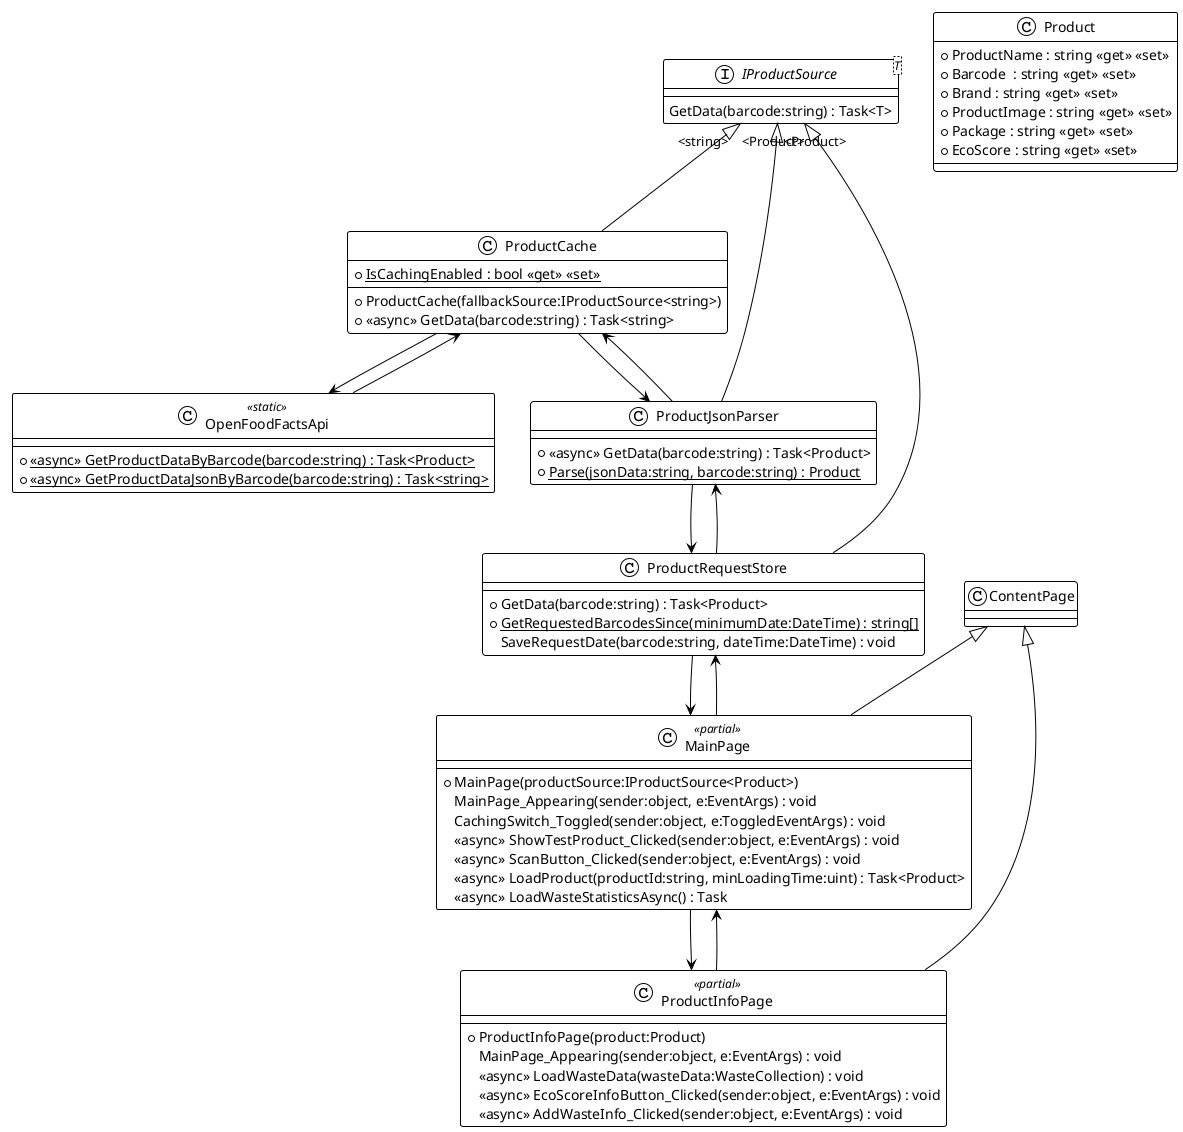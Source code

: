﻿@startuml
!theme plain

interface IProductSource<T> {
    GetData(barcode:string) : Task<T>
}

class Product
{

    + ProductName : string <<get>> <<set>>
    + Barcode  : string <<get>> <<set>>
    + Brand : string <<get>> <<set>>
    + ProductImage : string <<get>> <<set>>
    + Package : string <<get>> <<set>>
    + EcoScore : string <<get>> <<set>>
}



class OpenFoodFactsApi <<static>> {
    + {static} <<async>> GetProductDataByBarcode(barcode:string) : Task<Product>
    + {static} <<async>> GetProductDataJsonByBarcode(barcode:string) : Task<string>
}


class ProductCache {
    + {static} IsCachingEnabled : bool <<get>> <<set>>
    + ProductCache(fallbackSource:IProductSource<string>)
    + <<async>> GetData(barcode:string) : Task<string>
}



OpenFoodFactsApi --> ProductCache
ProductCache --> OpenFoodFactsApi

class ProductJsonParser {
    + <<async>> GetData(barcode:string) : Task<Product>
    + {static} Parse(jsonData:string, barcode:string) : Product
}

ProductCache --> ProductJsonParser
ProductJsonParser --> ProductCache

class ProductRequestStore {
    + GetData(barcode:string) : Task<Product>
    + {static} GetRequestedBarcodesSince(minimumDate:DateTime) : string[]
    SaveRequestDate(barcode:string, dateTime:DateTime) : void
}

"IProductSource" "<string>" <|-- ProductCache
"IProductSource" "<Product>" <|-- ProductRequestStore
"IProductSource" "<Product>" <|-- ProductJsonParser


ProductRequestStore --> ProductJsonParser
ProductJsonParser --> ProductRequestStore



class MainPage <<partial>> {
    + MainPage(productSource:IProductSource<Product>)
    MainPage_Appearing(sender:object, e:EventArgs) : void
    CachingSwitch_Toggled(sender:object, e:ToggledEventArgs) : void
    <<async>> ShowTestProduct_Clicked(sender:object, e:EventArgs) : void
    <<async>> ScanButton_Clicked(sender:object, e:EventArgs) : void
    <<async>> LoadProduct(productId:string, minLoadingTime:uint) : Task<Product>
    <<async>> LoadWasteStatisticsAsync() : Task
}

class ProductInfoPage <<partial>> {
    + ProductInfoPage(product:Product)
    MainPage_Appearing(sender:object, e:EventArgs) : void
    <<async>> LoadWasteData(wasteData:WasteCollection) : void
    <<async>> EcoScoreInfoButton_Clicked(sender:object, e:EventArgs) : void
    <<async>> AddWasteInfo_Clicked(sender:object, e:EventArgs) : void
}
ContentPage <|-- ProductInfoPage
ContentPage <|-- MainPage




ProductRequestStore --> MainPage
MainPage --> ProductRequestStore

MainPage --> ProductInfoPage
ProductInfoPage --> MainPage

@enduml
